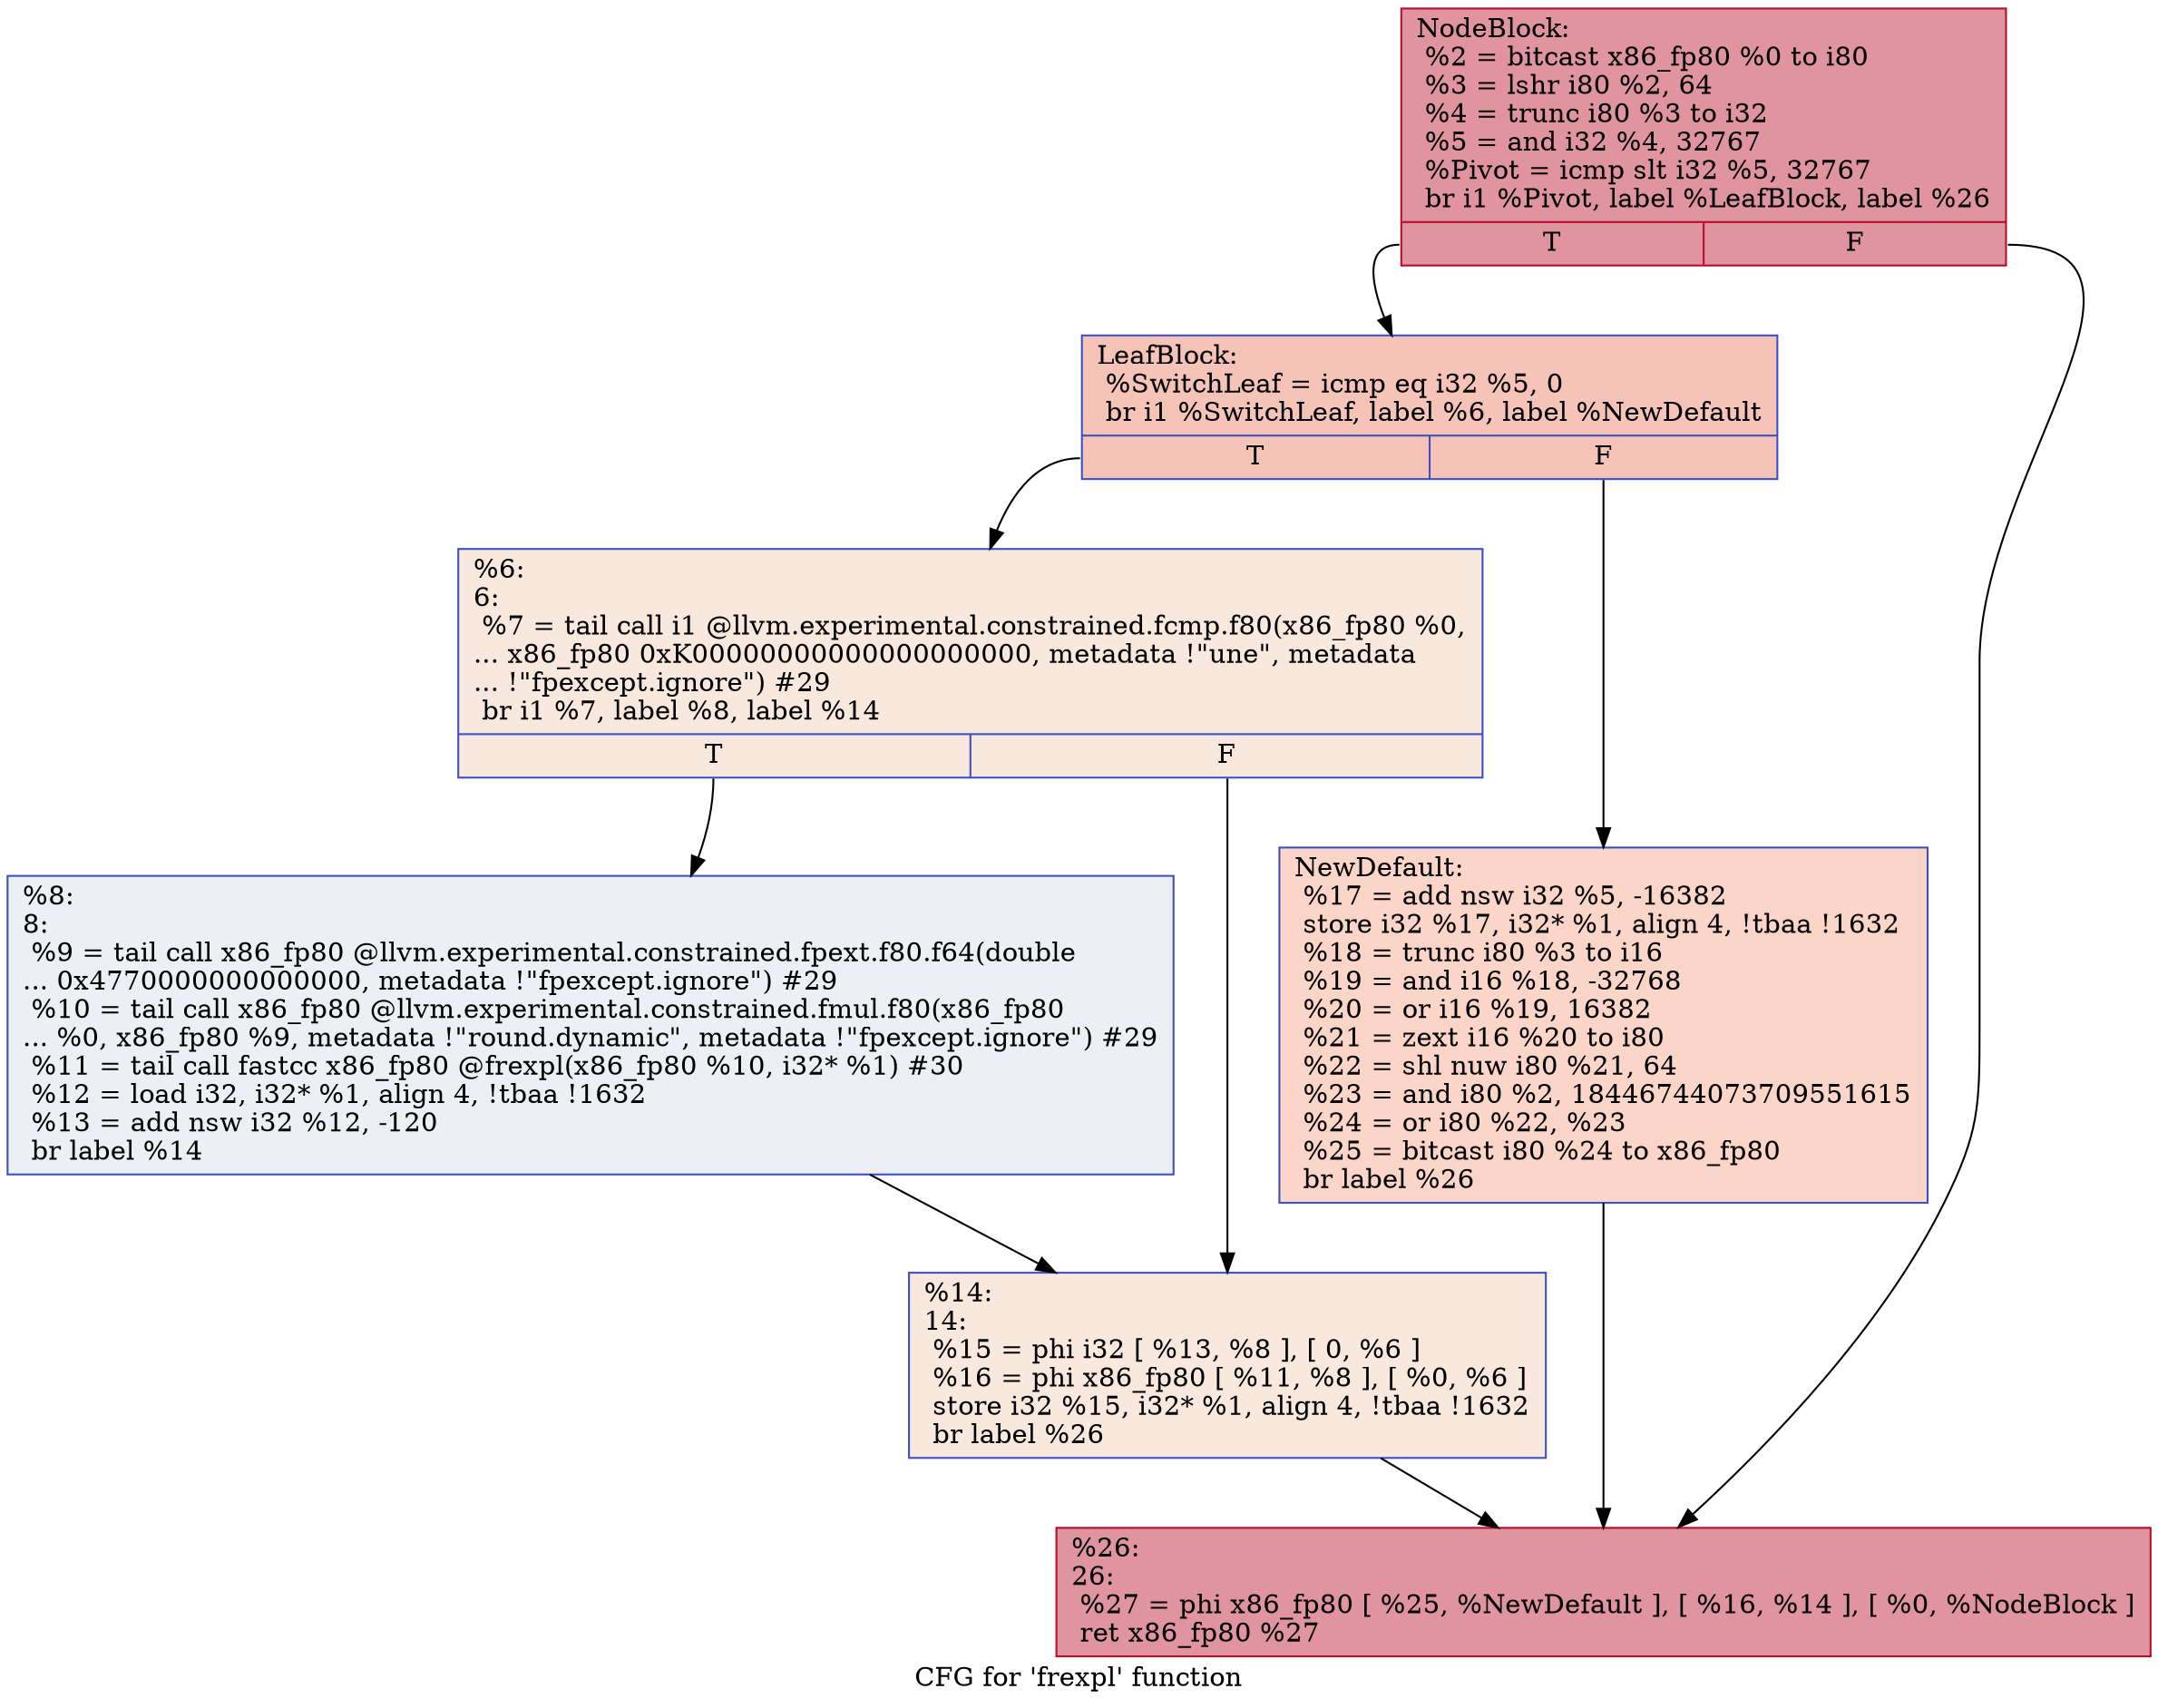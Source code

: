 digraph "CFG for 'frexpl' function" {
	label="CFG for 'frexpl' function";

	Node0x17fb860 [shape=record,color="#b70d28ff", style=filled, fillcolor="#b70d2870",label="{NodeBlock:\l  %2 = bitcast x86_fp80 %0 to i80\l  %3 = lshr i80 %2, 64\l  %4 = trunc i80 %3 to i32\l  %5 = and i32 %4, 32767\l  %Pivot = icmp slt i32 %5, 32767\l  br i1 %Pivot, label %LeafBlock, label %26\l|{<s0>T|<s1>F}}"];
	Node0x17fb860:s0 -> Node0x17fbb80;
	Node0x17fb860:s1 -> Node0x17fbd10;
	Node0x17fbb80 [shape=record,color="#3d50c3ff", style=filled, fillcolor="#e8765c70",label="{LeafBlock:                                        \l  %SwitchLeaf = icmp eq i32 %5, 0\l  br i1 %SwitchLeaf, label %6, label %NewDefault\l|{<s0>T|<s1>F}}"];
	Node0x17fbb80:s0 -> Node0x17fbbd0;
	Node0x17fbb80:s1 -> Node0x17fbcc0;
	Node0x17fbbd0 [shape=record,color="#3d50c3ff", style=filled, fillcolor="#f2cab570",label="{%6:\l6:                                                \l  %7 = tail call i1 @llvm.experimental.constrained.fcmp.f80(x86_fp80 %0,\l... x86_fp80 0xK00000000000000000000, metadata !\"une\", metadata\l... !\"fpexcept.ignore\") #29\l  br i1 %7, label %8, label %14\l|{<s0>T|<s1>F}}"];
	Node0x17fbbd0:s0 -> Node0x17fbc20;
	Node0x17fbbd0:s1 -> Node0x17fbc70;
	Node0x17fbc20 [shape=record,color="#3d50c3ff", style=filled, fillcolor="#d4dbe670",label="{%8:\l8:                                                \l  %9 = tail call x86_fp80 @llvm.experimental.constrained.fpext.f80.f64(double\l... 0x4770000000000000, metadata !\"fpexcept.ignore\") #29\l  %10 = tail call x86_fp80 @llvm.experimental.constrained.fmul.f80(x86_fp80\l... %0, x86_fp80 %9, metadata !\"round.dynamic\", metadata !\"fpexcept.ignore\") #29\l  %11 = tail call fastcc x86_fp80 @frexpl(x86_fp80 %10, i32* %1) #30\l  %12 = load i32, i32* %1, align 4, !tbaa !1632\l  %13 = add nsw i32 %12, -120\l  br label %14\l}"];
	Node0x17fbc20 -> Node0x17fbc70;
	Node0x17fbc70 [shape=record,color="#3d50c3ff", style=filled, fillcolor="#f2cab570",label="{%14:\l14:                                               \l  %15 = phi i32 [ %13, %8 ], [ 0, %6 ]\l  %16 = phi x86_fp80 [ %11, %8 ], [ %0, %6 ]\l  store i32 %15, i32* %1, align 4, !tbaa !1632\l  br label %26\l}"];
	Node0x17fbc70 -> Node0x17fbd10;
	Node0x17fbcc0 [shape=record,color="#3d50c3ff", style=filled, fillcolor="#f5a08170",label="{NewDefault:                                       \l  %17 = add nsw i32 %5, -16382\l  store i32 %17, i32* %1, align 4, !tbaa !1632\l  %18 = trunc i80 %3 to i16\l  %19 = and i16 %18, -32768\l  %20 = or i16 %19, 16382\l  %21 = zext i16 %20 to i80\l  %22 = shl nuw i80 %21, 64\l  %23 = and i80 %2, 18446744073709551615\l  %24 = or i80 %22, %23\l  %25 = bitcast i80 %24 to x86_fp80\l  br label %26\l}"];
	Node0x17fbcc0 -> Node0x17fbd10;
	Node0x17fbd10 [shape=record,color="#b70d28ff", style=filled, fillcolor="#b70d2870",label="{%26:\l26:                                               \l  %27 = phi x86_fp80 [ %25, %NewDefault ], [ %16, %14 ], [ %0, %NodeBlock ]\l  ret x86_fp80 %27\l}"];
}

